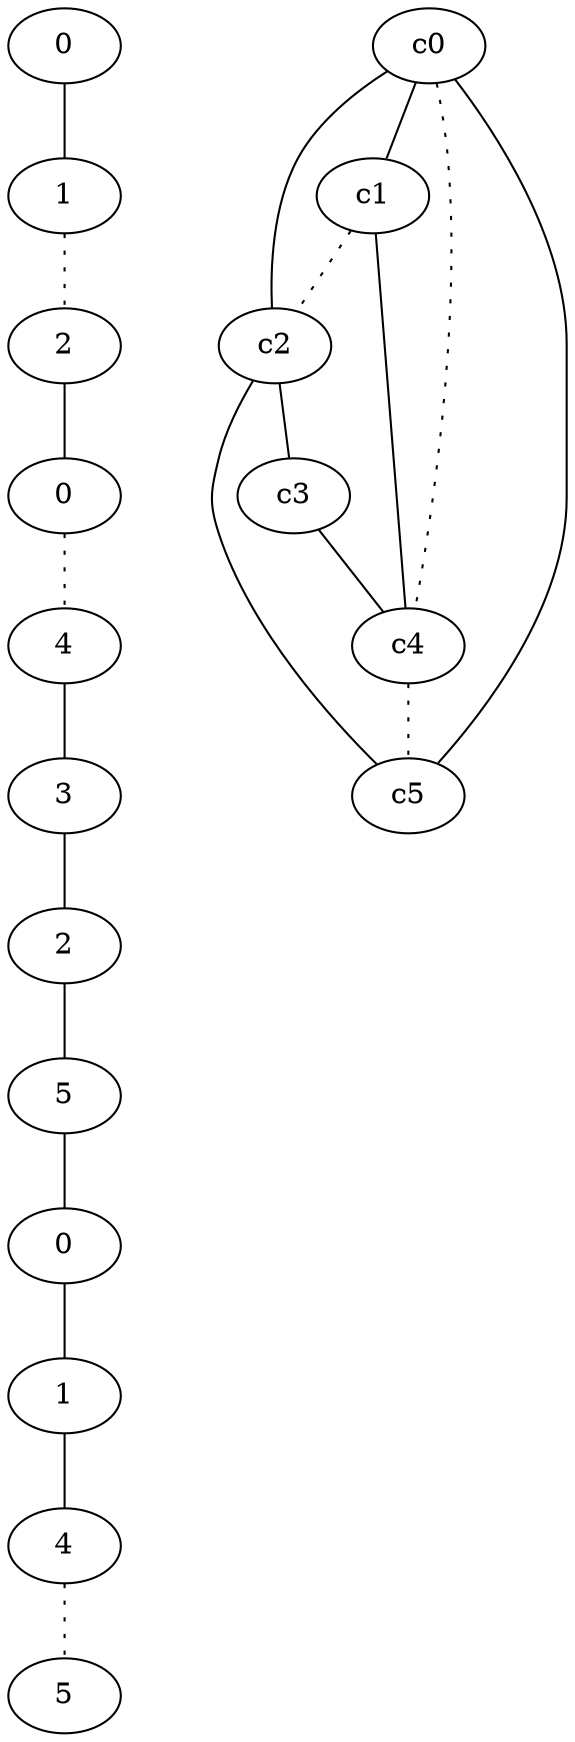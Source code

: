 graph {
a0[label=0];
a1[label=1];
a2[label=2];
a3[label=0];
a4[label=4];
a5[label=3];
a6[label=2];
a7[label=5];
a8[label=0];
a9[label=1];
a10[label=4];
a11[label=5];
a0 -- a1;
a1 -- a2 [style=dotted];
a2 -- a3;
a3 -- a4 [style=dotted];
a4 -- a5;
a5 -- a6;
a6 -- a7;
a7 -- a8;
a8 -- a9;
a9 -- a10;
a10 -- a11 [style=dotted];
c0 -- c1;
c0 -- c2;
c0 -- c4 [style=dotted];
c0 -- c5;
c1 -- c2 [style=dotted];
c1 -- c4;
c2 -- c3;
c2 -- c5;
c3 -- c4;
c4 -- c5 [style=dotted];
}
